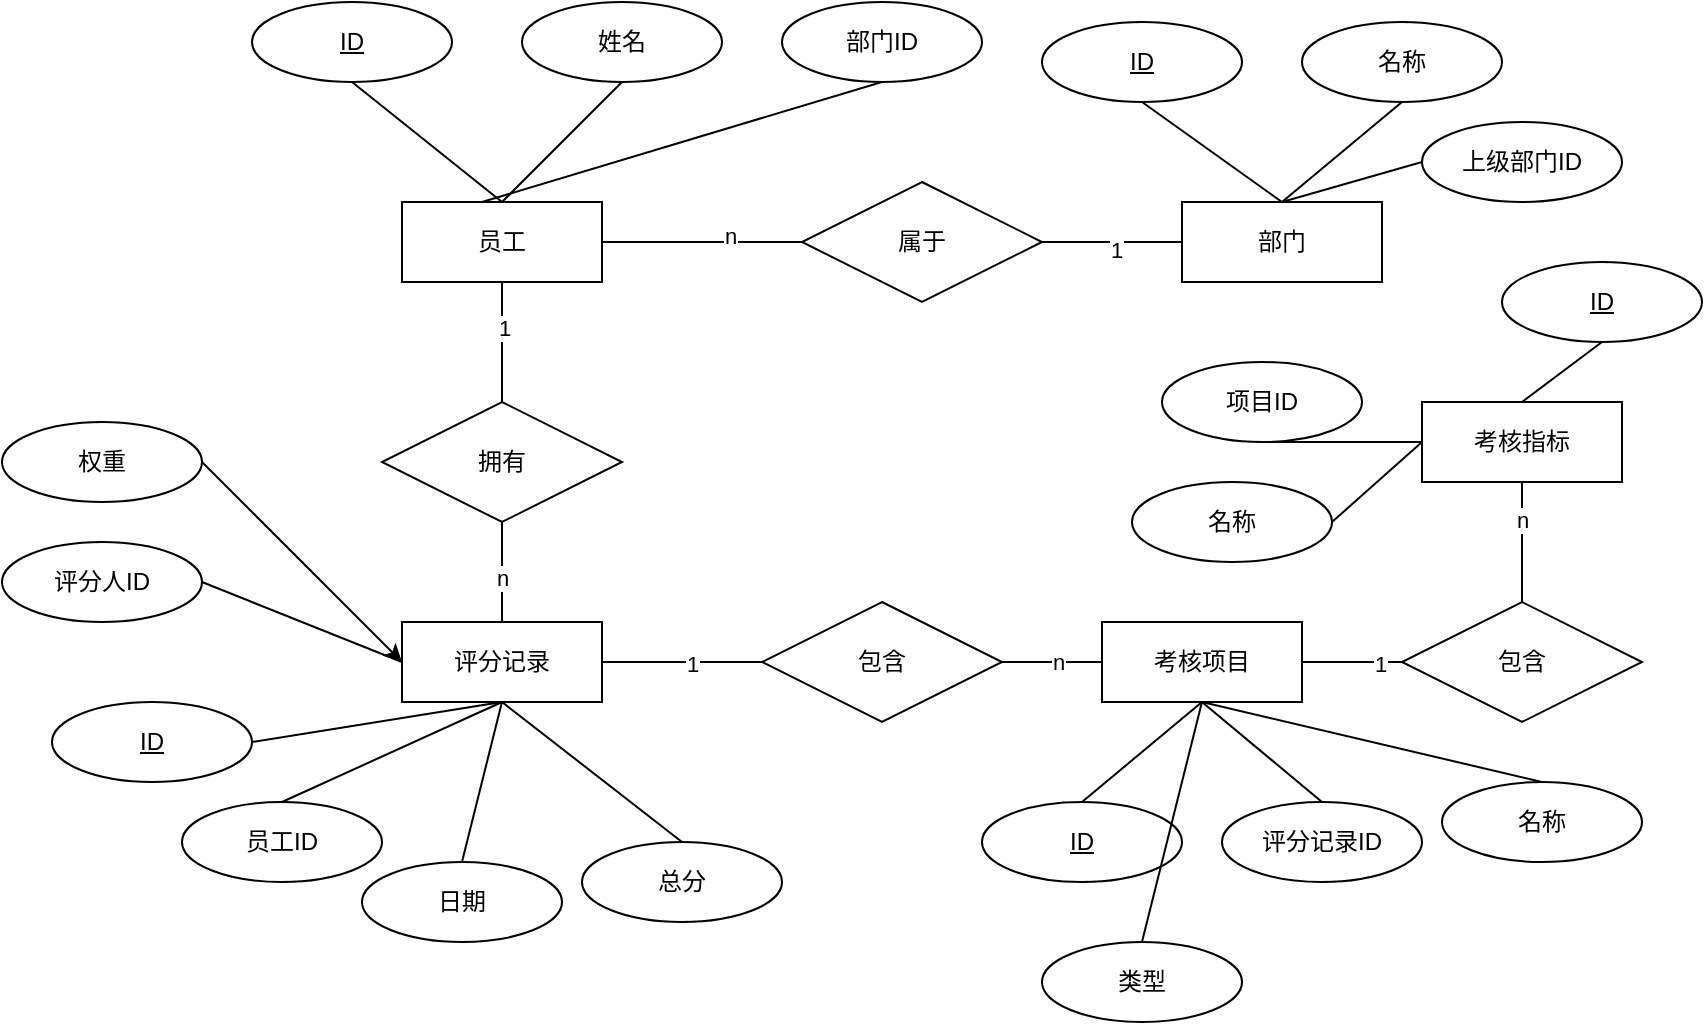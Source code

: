 <mxfile version="21.6.5" type="github">
  <diagram id="R2lEEEUBdFMjLlhIrx00" name="Page-1">
    <mxGraphModel dx="2236" dy="751" grid="1" gridSize="10" guides="1" tooltips="1" connect="1" arrows="1" fold="1" page="1" pageScale="1" pageWidth="850" pageHeight="1100" math="0" shadow="0" extFonts="Permanent Marker^https://fonts.googleapis.com/css?family=Permanent+Marker">
      <root>
        <mxCell id="0" />
        <mxCell id="1" parent="0" />
        <mxCell id="ZJm219eMemJrf7adcvAz-1" value="姓名" style="ellipse;whiteSpace=wrap;html=1;align=center;" vertex="1" parent="1">
          <mxGeometry x="220" y="670" width="100" height="40" as="geometry" />
        </mxCell>
        <mxCell id="ZJm219eMemJrf7adcvAz-2" value="ID" style="ellipse;whiteSpace=wrap;html=1;align=center;fontStyle=4;" vertex="1" parent="1">
          <mxGeometry x="85" y="670" width="100" height="40" as="geometry" />
        </mxCell>
        <mxCell id="ZJm219eMemJrf7adcvAz-21" style="edgeStyle=orthogonalEdgeStyle;rounded=0;orthogonalLoop=1;jettySize=auto;html=1;exitX=1;exitY=0.5;exitDx=0;exitDy=0;entryX=0;entryY=0.5;entryDx=0;entryDy=0;endArrow=none;endFill=0;" edge="1" parent="1" source="ZJm219eMemJrf7adcvAz-3" target="ZJm219eMemJrf7adcvAz-4">
          <mxGeometry relative="1" as="geometry" />
        </mxCell>
        <mxCell id="ZJm219eMemJrf7adcvAz-50" value="n" style="edgeLabel;html=1;align=center;verticalAlign=middle;resizable=0;points=[];" vertex="1" connectable="0" parent="ZJm219eMemJrf7adcvAz-21">
          <mxGeometry x="0.28" y="3" relative="1" as="geometry">
            <mxPoint as="offset" />
          </mxGeometry>
        </mxCell>
        <mxCell id="ZJm219eMemJrf7adcvAz-36" style="edgeStyle=orthogonalEdgeStyle;rounded=0;orthogonalLoop=1;jettySize=auto;html=1;exitX=0.5;exitY=1;exitDx=0;exitDy=0;endArrow=none;endFill=0;" edge="1" parent="1" source="ZJm219eMemJrf7adcvAz-3" target="ZJm219eMemJrf7adcvAz-35">
          <mxGeometry relative="1" as="geometry" />
        </mxCell>
        <mxCell id="ZJm219eMemJrf7adcvAz-49" value="1" style="edgeLabel;html=1;align=center;verticalAlign=middle;resizable=0;points=[];" vertex="1" connectable="0" parent="ZJm219eMemJrf7adcvAz-36">
          <mxGeometry x="-0.233" y="1" relative="1" as="geometry">
            <mxPoint as="offset" />
          </mxGeometry>
        </mxCell>
        <mxCell id="ZJm219eMemJrf7adcvAz-3" value="员工" style="whiteSpace=wrap;html=1;align=center;" vertex="1" parent="1">
          <mxGeometry x="160" y="770" width="100" height="40" as="geometry" />
        </mxCell>
        <mxCell id="ZJm219eMemJrf7adcvAz-22" style="edgeStyle=orthogonalEdgeStyle;rounded=0;orthogonalLoop=1;jettySize=auto;html=1;exitX=1;exitY=0.5;exitDx=0;exitDy=0;entryX=0;entryY=0.5;entryDx=0;entryDy=0;endArrow=none;endFill=0;" edge="1" parent="1" source="ZJm219eMemJrf7adcvAz-4" target="ZJm219eMemJrf7adcvAz-5">
          <mxGeometry relative="1" as="geometry" />
        </mxCell>
        <mxCell id="ZJm219eMemJrf7adcvAz-51" value="1" style="edgeLabel;html=1;align=center;verticalAlign=middle;resizable=0;points=[];" vertex="1" connectable="0" parent="ZJm219eMemJrf7adcvAz-22">
          <mxGeometry x="0.057" y="-4" relative="1" as="geometry">
            <mxPoint as="offset" />
          </mxGeometry>
        </mxCell>
        <mxCell id="ZJm219eMemJrf7adcvAz-4" value="属于" style="shape=rhombus;perimeter=rhombusPerimeter;whiteSpace=wrap;html=1;align=center;" vertex="1" parent="1">
          <mxGeometry x="360" y="760" width="120" height="60" as="geometry" />
        </mxCell>
        <mxCell id="ZJm219eMemJrf7adcvAz-5" value="部门" style="whiteSpace=wrap;html=1;align=center;" vertex="1" parent="1">
          <mxGeometry x="550" y="770" width="100" height="40" as="geometry" />
        </mxCell>
        <mxCell id="ZJm219eMemJrf7adcvAz-38" style="edgeStyle=orthogonalEdgeStyle;rounded=0;orthogonalLoop=1;jettySize=auto;html=1;exitX=1;exitY=0.5;exitDx=0;exitDy=0;entryX=0;entryY=0.5;entryDx=0;entryDy=0;endArrow=none;endFill=0;" edge="1" parent="1" source="ZJm219eMemJrf7adcvAz-6" target="ZJm219eMemJrf7adcvAz-39">
          <mxGeometry relative="1" as="geometry" />
        </mxCell>
        <mxCell id="ZJm219eMemJrf7adcvAz-46" value="1" style="edgeLabel;html=1;align=center;verticalAlign=middle;resizable=0;points=[];" vertex="1" connectable="0" parent="ZJm219eMemJrf7adcvAz-38">
          <mxGeometry x="0.125" y="-1" relative="1" as="geometry">
            <mxPoint as="offset" />
          </mxGeometry>
        </mxCell>
        <mxCell id="ZJm219eMemJrf7adcvAz-6" value="评分记录" style="whiteSpace=wrap;html=1;align=center;" vertex="1" parent="1">
          <mxGeometry x="160" y="980" width="100" height="40" as="geometry" />
        </mxCell>
        <mxCell id="ZJm219eMemJrf7adcvAz-55" style="rounded=0;orthogonalLoop=1;jettySize=auto;html=1;exitX=0.5;exitY=0;exitDx=0;exitDy=0;entryX=0.5;entryY=1;entryDx=0;entryDy=0;endArrow=none;endFill=0;" edge="1" parent="1" source="ZJm219eMemJrf7adcvAz-7" target="ZJm219eMemJrf7adcvAz-44">
          <mxGeometry relative="1" as="geometry" />
        </mxCell>
        <mxCell id="ZJm219eMemJrf7adcvAz-59" style="rounded=0;orthogonalLoop=1;jettySize=auto;html=1;exitX=0;exitY=0.5;exitDx=0;exitDy=0;entryX=0.5;entryY=1;entryDx=0;entryDy=0;endArrow=none;endFill=0;" edge="1" parent="1" source="ZJm219eMemJrf7adcvAz-7" target="ZJm219eMemJrf7adcvAz-56">
          <mxGeometry relative="1" as="geometry" />
        </mxCell>
        <mxCell id="ZJm219eMemJrf7adcvAz-7" value="考核指标" style="whiteSpace=wrap;html=1;align=center;" vertex="1" parent="1">
          <mxGeometry x="670" y="870" width="100" height="40" as="geometry" />
        </mxCell>
        <mxCell id="ZJm219eMemJrf7adcvAz-8" value="ID" style="ellipse;whiteSpace=wrap;html=1;align=center;fontStyle=4;" vertex="1" parent="1">
          <mxGeometry x="480" y="680" width="100" height="40" as="geometry" />
        </mxCell>
        <mxCell id="ZJm219eMemJrf7adcvAz-9" value="ID" style="ellipse;whiteSpace=wrap;html=1;align=center;fontStyle=4;" vertex="1" parent="1">
          <mxGeometry x="-15" y="1020" width="100" height="40" as="geometry" />
        </mxCell>
        <mxCell id="ZJm219eMemJrf7adcvAz-11" value="" style="endArrow=none;html=1;rounded=0;entryX=0.5;entryY=1;entryDx=0;entryDy=0;exitX=0.5;exitY=0;exitDx=0;exitDy=0;" edge="1" parent="1" source="ZJm219eMemJrf7adcvAz-3" target="ZJm219eMemJrf7adcvAz-1">
          <mxGeometry relative="1" as="geometry">
            <mxPoint x="340" y="850" as="sourcePoint" />
            <mxPoint x="500" y="850" as="targetPoint" />
          </mxGeometry>
        </mxCell>
        <mxCell id="ZJm219eMemJrf7adcvAz-12" value="" style="endArrow=none;html=1;rounded=0;exitX=0.5;exitY=1;exitDx=0;exitDy=0;entryX=0.5;entryY=0;entryDx=0;entryDy=0;" edge="1" parent="1" source="ZJm219eMemJrf7adcvAz-2" target="ZJm219eMemJrf7adcvAz-3">
          <mxGeometry relative="1" as="geometry">
            <mxPoint x="340" y="850" as="sourcePoint" />
            <mxPoint x="500" y="850" as="targetPoint" />
          </mxGeometry>
        </mxCell>
        <mxCell id="ZJm219eMemJrf7adcvAz-13" value="部门ID" style="ellipse;whiteSpace=wrap;html=1;align=center;" vertex="1" parent="1">
          <mxGeometry x="350" y="670" width="100" height="40" as="geometry" />
        </mxCell>
        <mxCell id="ZJm219eMemJrf7adcvAz-15" value="" style="endArrow=none;html=1;rounded=0;entryX=0.5;entryY=0;entryDx=0;entryDy=0;exitX=0.5;exitY=1;exitDx=0;exitDy=0;" edge="1" parent="1" source="ZJm219eMemJrf7adcvAz-6" target="ZJm219eMemJrf7adcvAz-29">
          <mxGeometry relative="1" as="geometry">
            <mxPoint x="360" y="960" as="sourcePoint" />
            <mxPoint x="520" y="960" as="targetPoint" />
          </mxGeometry>
        </mxCell>
        <mxCell id="ZJm219eMemJrf7adcvAz-16" value="" style="endArrow=none;html=1;rounded=0;entryX=1;entryY=0.5;entryDx=0;entryDy=0;exitX=0.5;exitY=1;exitDx=0;exitDy=0;" edge="1" parent="1" source="ZJm219eMemJrf7adcvAz-6" target="ZJm219eMemJrf7adcvAz-9">
          <mxGeometry relative="1" as="geometry">
            <mxPoint x="360" y="960" as="sourcePoint" />
            <mxPoint x="520" y="960" as="targetPoint" />
          </mxGeometry>
        </mxCell>
        <mxCell id="ZJm219eMemJrf7adcvAz-17" value="" style="endArrow=none;html=1;rounded=0;entryX=0;entryY=0.5;entryDx=0;entryDy=0;exitX=0.5;exitY=0;exitDx=0;exitDy=0;" edge="1" parent="1" source="ZJm219eMemJrf7adcvAz-5" target="ZJm219eMemJrf7adcvAz-26">
          <mxGeometry relative="1" as="geometry">
            <mxPoint x="340" y="850" as="sourcePoint" />
            <mxPoint x="500" y="850" as="targetPoint" />
          </mxGeometry>
        </mxCell>
        <mxCell id="ZJm219eMemJrf7adcvAz-18" value="" style="endArrow=none;html=1;rounded=0;entryX=0.5;entryY=1;entryDx=0;entryDy=0;exitX=0.5;exitY=0;exitDx=0;exitDy=0;" edge="1" parent="1" source="ZJm219eMemJrf7adcvAz-5" target="ZJm219eMemJrf7adcvAz-24">
          <mxGeometry relative="1" as="geometry">
            <mxPoint x="340" y="850" as="sourcePoint" />
            <mxPoint x="500" y="850" as="targetPoint" />
          </mxGeometry>
        </mxCell>
        <mxCell id="ZJm219eMemJrf7adcvAz-19" value="" style="endArrow=none;html=1;rounded=0;entryX=0.5;entryY=1;entryDx=0;entryDy=0;exitX=0.5;exitY=0;exitDx=0;exitDy=0;" edge="1" parent="1" source="ZJm219eMemJrf7adcvAz-5" target="ZJm219eMemJrf7adcvAz-8">
          <mxGeometry relative="1" as="geometry">
            <mxPoint x="340" y="850" as="sourcePoint" />
            <mxPoint x="500" y="850" as="targetPoint" />
          </mxGeometry>
        </mxCell>
        <mxCell id="ZJm219eMemJrf7adcvAz-20" value="" style="endArrow=none;html=1;rounded=0;entryX=0.5;entryY=1;entryDx=0;entryDy=0;exitX=0.4;exitY=0;exitDx=0;exitDy=0;exitPerimeter=0;" edge="1" parent="1" source="ZJm219eMemJrf7adcvAz-3" target="ZJm219eMemJrf7adcvAz-13">
          <mxGeometry relative="1" as="geometry">
            <mxPoint x="340" y="850" as="sourcePoint" />
            <mxPoint x="500" y="850" as="targetPoint" />
          </mxGeometry>
        </mxCell>
        <mxCell id="ZJm219eMemJrf7adcvAz-24" value="名称" style="ellipse;whiteSpace=wrap;html=1;align=center;" vertex="1" parent="1">
          <mxGeometry x="610" y="680" width="100" height="40" as="geometry" />
        </mxCell>
        <mxCell id="ZJm219eMemJrf7adcvAz-26" value="上级部门ID" style="ellipse;whiteSpace=wrap;html=1;align=center;" vertex="1" parent="1">
          <mxGeometry x="670" y="730" width="100" height="40" as="geometry" />
        </mxCell>
        <mxCell id="ZJm219eMemJrf7adcvAz-42" style="edgeStyle=orthogonalEdgeStyle;rounded=0;orthogonalLoop=1;jettySize=auto;html=1;exitX=1;exitY=0.5;exitDx=0;exitDy=0;entryX=0;entryY=0.5;entryDx=0;entryDy=0;endArrow=none;endFill=0;" edge="1" parent="1" source="ZJm219eMemJrf7adcvAz-27" target="ZJm219eMemJrf7adcvAz-41">
          <mxGeometry relative="1" as="geometry" />
        </mxCell>
        <mxCell id="ZJm219eMemJrf7adcvAz-52" value="1" style="edgeLabel;html=1;align=center;verticalAlign=middle;resizable=0;points=[];" vertex="1" connectable="0" parent="ZJm219eMemJrf7adcvAz-42">
          <mxGeometry x="0.56" y="-1" relative="1" as="geometry">
            <mxPoint as="offset" />
          </mxGeometry>
        </mxCell>
        <mxCell id="ZJm219eMemJrf7adcvAz-54" style="rounded=0;orthogonalLoop=1;jettySize=auto;html=1;exitX=0.5;exitY=1;exitDx=0;exitDy=0;entryX=0.5;entryY=0;entryDx=0;entryDy=0;endArrow=none;endFill=0;" edge="1" parent="1" source="ZJm219eMemJrf7adcvAz-27" target="ZJm219eMemJrf7adcvAz-28">
          <mxGeometry relative="1" as="geometry" />
        </mxCell>
        <mxCell id="ZJm219eMemJrf7adcvAz-58" style="rounded=0;orthogonalLoop=1;jettySize=auto;html=1;exitX=0.5;exitY=1;exitDx=0;exitDy=0;entryX=0.5;entryY=0;entryDx=0;entryDy=0;endArrow=none;endFill=0;" edge="1" parent="1" source="ZJm219eMemJrf7adcvAz-27" target="ZJm219eMemJrf7adcvAz-57">
          <mxGeometry relative="1" as="geometry" />
        </mxCell>
        <mxCell id="ZJm219eMemJrf7adcvAz-27" value="考核项目" style="whiteSpace=wrap;html=1;align=center;" vertex="1" parent="1">
          <mxGeometry x="510" y="980" width="100" height="40" as="geometry" />
        </mxCell>
        <mxCell id="ZJm219eMemJrf7adcvAz-28" value="ID" style="ellipse;whiteSpace=wrap;html=1;align=center;fontStyle=4;" vertex="1" parent="1">
          <mxGeometry x="450" y="1070" width="100" height="40" as="geometry" />
        </mxCell>
        <mxCell id="ZJm219eMemJrf7adcvAz-29" value="员工ID" style="ellipse;whiteSpace=wrap;html=1;align=center;" vertex="1" parent="1">
          <mxGeometry x="50" y="1070" width="100" height="40" as="geometry" />
        </mxCell>
        <mxCell id="ZJm219eMemJrf7adcvAz-32" style="rounded=0;orthogonalLoop=1;jettySize=auto;html=1;exitX=0.5;exitY=0;exitDx=0;exitDy=0;entryX=0.5;entryY=1;entryDx=0;entryDy=0;endArrow=none;endFill=0;" edge="1" parent="1" source="ZJm219eMemJrf7adcvAz-30" target="ZJm219eMemJrf7adcvAz-6">
          <mxGeometry relative="1" as="geometry">
            <mxPoint x="220" y="1030" as="targetPoint" />
          </mxGeometry>
        </mxCell>
        <mxCell id="ZJm219eMemJrf7adcvAz-30" value="日期" style="ellipse;whiteSpace=wrap;html=1;align=center;" vertex="1" parent="1">
          <mxGeometry x="140" y="1100" width="100" height="40" as="geometry" />
        </mxCell>
        <mxCell id="ZJm219eMemJrf7adcvAz-33" style="rounded=0;orthogonalLoop=1;jettySize=auto;html=1;exitX=0.5;exitY=0;exitDx=0;exitDy=0;entryX=0.5;entryY=1;entryDx=0;entryDy=0;endArrow=none;endFill=0;" edge="1" parent="1" source="ZJm219eMemJrf7adcvAz-31" target="ZJm219eMemJrf7adcvAz-6">
          <mxGeometry relative="1" as="geometry">
            <mxPoint x="220" y="1030" as="targetPoint" />
          </mxGeometry>
        </mxCell>
        <mxCell id="ZJm219eMemJrf7adcvAz-31" value="总分" style="ellipse;whiteSpace=wrap;html=1;align=center;" vertex="1" parent="1">
          <mxGeometry x="250" y="1090" width="100" height="40" as="geometry" />
        </mxCell>
        <mxCell id="ZJm219eMemJrf7adcvAz-37" style="edgeStyle=orthogonalEdgeStyle;rounded=0;orthogonalLoop=1;jettySize=auto;html=1;exitX=0.5;exitY=1;exitDx=0;exitDy=0;entryX=0.5;entryY=0;entryDx=0;entryDy=0;endArrow=none;endFill=0;" edge="1" parent="1" source="ZJm219eMemJrf7adcvAz-35" target="ZJm219eMemJrf7adcvAz-6">
          <mxGeometry relative="1" as="geometry" />
        </mxCell>
        <mxCell id="ZJm219eMemJrf7adcvAz-48" value="n" style="edgeLabel;html=1;align=center;verticalAlign=middle;resizable=0;points=[];" vertex="1" connectable="0" parent="ZJm219eMemJrf7adcvAz-37">
          <mxGeometry x="0.12" relative="1" as="geometry">
            <mxPoint as="offset" />
          </mxGeometry>
        </mxCell>
        <mxCell id="ZJm219eMemJrf7adcvAz-35" value="拥有" style="shape=rhombus;perimeter=rhombusPerimeter;whiteSpace=wrap;html=1;align=center;" vertex="1" parent="1">
          <mxGeometry x="150" y="870" width="120" height="60" as="geometry" />
        </mxCell>
        <mxCell id="ZJm219eMemJrf7adcvAz-40" style="edgeStyle=orthogonalEdgeStyle;rounded=0;orthogonalLoop=1;jettySize=auto;html=1;exitX=1;exitY=0.5;exitDx=0;exitDy=0;entryX=0;entryY=0.5;entryDx=0;entryDy=0;endArrow=none;endFill=0;" edge="1" parent="1" source="ZJm219eMemJrf7adcvAz-39" target="ZJm219eMemJrf7adcvAz-27">
          <mxGeometry relative="1" as="geometry" />
        </mxCell>
        <mxCell id="ZJm219eMemJrf7adcvAz-47" value="n" style="edgeLabel;html=1;align=center;verticalAlign=middle;resizable=0;points=[];" vertex="1" connectable="0" parent="ZJm219eMemJrf7adcvAz-40">
          <mxGeometry x="0.12" relative="1" as="geometry">
            <mxPoint as="offset" />
          </mxGeometry>
        </mxCell>
        <mxCell id="ZJm219eMemJrf7adcvAz-39" value="包含" style="shape=rhombus;perimeter=rhombusPerimeter;whiteSpace=wrap;html=1;align=center;" vertex="1" parent="1">
          <mxGeometry x="340" y="970" width="120" height="60" as="geometry" />
        </mxCell>
        <mxCell id="ZJm219eMemJrf7adcvAz-43" style="edgeStyle=orthogonalEdgeStyle;rounded=0;orthogonalLoop=1;jettySize=auto;html=1;exitX=0.5;exitY=0;exitDx=0;exitDy=0;entryX=0.5;entryY=1;entryDx=0;entryDy=0;endArrow=none;endFill=0;" edge="1" parent="1" source="ZJm219eMemJrf7adcvAz-41" target="ZJm219eMemJrf7adcvAz-7">
          <mxGeometry relative="1" as="geometry" />
        </mxCell>
        <mxCell id="ZJm219eMemJrf7adcvAz-53" value="n" style="edgeLabel;html=1;align=center;verticalAlign=middle;resizable=0;points=[];" vertex="1" connectable="0" parent="ZJm219eMemJrf7adcvAz-43">
          <mxGeometry x="0.367" relative="1" as="geometry">
            <mxPoint as="offset" />
          </mxGeometry>
        </mxCell>
        <mxCell id="ZJm219eMemJrf7adcvAz-41" value="包含" style="shape=rhombus;perimeter=rhombusPerimeter;whiteSpace=wrap;html=1;align=center;" vertex="1" parent="1">
          <mxGeometry x="660" y="970" width="120" height="60" as="geometry" />
        </mxCell>
        <mxCell id="ZJm219eMemJrf7adcvAz-44" value="ID" style="ellipse;whiteSpace=wrap;html=1;align=center;fontStyle=4;" vertex="1" parent="1">
          <mxGeometry x="710" y="800" width="100" height="40" as="geometry" />
        </mxCell>
        <mxCell id="ZJm219eMemJrf7adcvAz-56" value="项目ID" style="ellipse;whiteSpace=wrap;html=1;align=center;" vertex="1" parent="1">
          <mxGeometry x="540" y="850" width="100" height="40" as="geometry" />
        </mxCell>
        <mxCell id="ZJm219eMemJrf7adcvAz-57" value="评分记录ID" style="ellipse;whiteSpace=wrap;html=1;align=center;" vertex="1" parent="1">
          <mxGeometry x="570" y="1070" width="100" height="40" as="geometry" />
        </mxCell>
        <mxCell id="ZJm219eMemJrf7adcvAz-60" value="名称" style="ellipse;whiteSpace=wrap;html=1;align=center;" vertex="1" parent="1">
          <mxGeometry x="525" y="910" width="100" height="40" as="geometry" />
        </mxCell>
        <mxCell id="ZJm219eMemJrf7adcvAz-61" value="名称" style="ellipse;whiteSpace=wrap;html=1;align=center;" vertex="1" parent="1">
          <mxGeometry x="680" y="1060" width="100" height="40" as="geometry" />
        </mxCell>
        <mxCell id="ZJm219eMemJrf7adcvAz-62" value="" style="endArrow=none;html=1;rounded=0;entryX=0.5;entryY=0;entryDx=0;entryDy=0;" edge="1" parent="1" target="ZJm219eMemJrf7adcvAz-61">
          <mxGeometry relative="1" as="geometry">
            <mxPoint x="560" y="1020" as="sourcePoint" />
            <mxPoint x="500" y="970" as="targetPoint" />
          </mxGeometry>
        </mxCell>
        <mxCell id="ZJm219eMemJrf7adcvAz-63" value="" style="endArrow=none;html=1;rounded=0;entryX=0;entryY=0.5;entryDx=0;entryDy=0;exitX=1;exitY=0.5;exitDx=0;exitDy=0;" edge="1" parent="1" source="ZJm219eMemJrf7adcvAz-60" target="ZJm219eMemJrf7adcvAz-7">
          <mxGeometry relative="1" as="geometry">
            <mxPoint x="340" y="970" as="sourcePoint" />
            <mxPoint x="500" y="970" as="targetPoint" />
          </mxGeometry>
        </mxCell>
        <mxCell id="ZJm219eMemJrf7adcvAz-64" value="类型" style="ellipse;whiteSpace=wrap;html=1;align=center;" vertex="1" parent="1">
          <mxGeometry x="480" y="1140" width="100" height="40" as="geometry" />
        </mxCell>
        <mxCell id="ZJm219eMemJrf7adcvAz-65" value="" style="endArrow=none;html=1;rounded=0;entryX=0.5;entryY=1;entryDx=0;entryDy=0;exitX=0.5;exitY=0;exitDx=0;exitDy=0;" edge="1" parent="1" source="ZJm219eMemJrf7adcvAz-64" target="ZJm219eMemJrf7adcvAz-27">
          <mxGeometry relative="1" as="geometry">
            <mxPoint x="340" y="970" as="sourcePoint" />
            <mxPoint x="500" y="970" as="targetPoint" />
          </mxGeometry>
        </mxCell>
        <mxCell id="ZJm219eMemJrf7adcvAz-66" value="评分人ID" style="ellipse;whiteSpace=wrap;html=1;align=center;" vertex="1" parent="1">
          <mxGeometry x="-40" y="940" width="100" height="40" as="geometry" />
        </mxCell>
        <mxCell id="ZJm219eMemJrf7adcvAz-67" value="" style="endArrow=none;html=1;rounded=0;entryX=0;entryY=0.5;entryDx=0;entryDy=0;exitX=1;exitY=0.5;exitDx=0;exitDy=0;" edge="1" parent="1" source="ZJm219eMemJrf7adcvAz-66" target="ZJm219eMemJrf7adcvAz-6">
          <mxGeometry relative="1" as="geometry">
            <mxPoint x="340" y="970" as="sourcePoint" />
            <mxPoint x="500" y="970" as="targetPoint" />
          </mxGeometry>
        </mxCell>
        <mxCell id="ZJm219eMemJrf7adcvAz-69" style="rounded=0;orthogonalLoop=1;jettySize=auto;html=1;exitX=1;exitY=0.5;exitDx=0;exitDy=0;entryX=0;entryY=0.5;entryDx=0;entryDy=0;" edge="1" parent="1" source="ZJm219eMemJrf7adcvAz-68" target="ZJm219eMemJrf7adcvAz-6">
          <mxGeometry relative="1" as="geometry" />
        </mxCell>
        <mxCell id="ZJm219eMemJrf7adcvAz-68" value="权重" style="ellipse;whiteSpace=wrap;html=1;align=center;" vertex="1" parent="1">
          <mxGeometry x="-40" y="880" width="100" height="40" as="geometry" />
        </mxCell>
      </root>
    </mxGraphModel>
  </diagram>
</mxfile>
